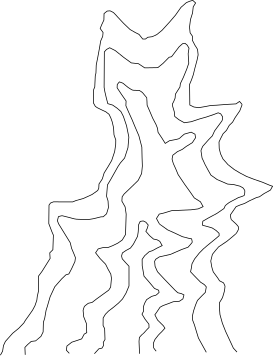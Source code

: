 <?xml version="1.0"?>
<!DOCTYPE ipe SYSTEM "ipe.dtd">
<ipe version="70218" creator="Ipe 7.2.20">
<info created="D:20210422165150" modified="D:20210430092901"/>
<ipestyle name="bettinacolors">
<color name="Bettina blue" value="0 0.4 0.796"/>
<color name="Bettina green" value="0.282 0.557 0"/>
<color name="Bettina yellow" value="1 0.604 0"/>
<color name="Bettina red" value="0.836 0 0.289"/>
</ipestyle>
<ipestyle name="tuecolors">
<color name="TUe red" value="0.967 0.192 0.192"/>
<color name="TUe cyan" value="0 0.635 0.871"/>
<color name="TUe blue" value="0 0.4 0.8"/>
<color name="TUe green" value="0.518 0.824 0"/>
<color name="TUe orange" value="1 0.604 0"/>
<color name="TUe darkred" value="0.839 0 0.29"/>
<color name="TUe darkpink" value="0.839 0 0.482"/>
<color name="TUe purple" value="0.678 0.125 0.678"/>
<color name="TUe darkblue" value="0.063 0.063 0.451"/>
<color name="TUe yellow" value="1 0.867 0"/>
<color name="TUe lime" value="0.808 0.875 0"/>
<color name="TUe aqua" value="0 0.675 0.51"/>
<color name="TUe marine" value="0 0.573 0.71"/>
</ipestyle>
<ipestyle name="extendedcolors">
<color name="CB light blue" value="0.651 0.807 0.89"/>
<color name="CB dark blue" value="0.121 0.47 0.705"/>
<color name="CB light green" value="0.698 0.874 0.541"/>
<color name="CB dark green" value="0.2 0.627 0.172"/>
<color name="CB light red" value="0.984 0.603 0.6"/>
<color name="CB dark red" value="0.89 0.102 0.109"/>
<color name="CB light orange" value="0.992 0.749 0.435"/>
<color name="CB dark orange" value="1 0.498 0"/>
<color name="CB light purple" value="0.792 0.698 0.839"/>
<color name="CB dark purple" value="0.415 0.239 0.603"/>
<color name="CB yellow" value="1 1 0.6"/>
<color name="CB brown" value="0.694 0.349 0.157"/>
<color name="CART 1" value="0.145 0.737 0.612"/>
<color name="CART 2" value="0.533 0.78 0.396"/>
<color name="CART 3" value="0.561 0.737 0.757"/>
<color name="CART 4" value="0.604 0.839 0.741"/>
<color name="CART 5" value="0.706 0.592 0.506"/>
<color name="CART 6" value="0.733 0.718 0.349"/>
<color name="CART 7" value="0.831 0.878 0.353"/>
<color name="CART 8" value="0.835 0.725 0.541"/>
<color name="CART 9" value="0.867 0.529 0.475"/>
<color name="CART 10" value="0.996 0.965 0.608"/>
<color name="CART 11" value="0.996 0.859 0.706"/>
<color name="CART 12" value="0.98 0.714 0.58"/>
<color name="CART 13" value="1 0.8 0.302"/>
<color name="Gray 0.0" value="0"/>
<color name="Gray 0.1" value="0.1"/>
<color name="Gray 0.2" value="0.2"/>
<color name="Gray 0.3" value="0.3"/>
<color name="Gray 0.4" value="0.4"/>
<color name="Gray 0.5" value="0.5"/>
<color name="Gray 0.6" value="0.6"/>
<color name="Gray 0.7" value="0.7"/>
<color name="Gray 0.8" value="0.8"/>
<color name="Gray 0.9" value="0.9"/>
<color name="Gray 1.0" value="1"/>
<dashstyle name="W dashed normal" value="[1 1.7] 0"/>
<dashstyle name="W dashed heavier" value="[2 3] 0"/>
<dashstyle name="W dashed fat" value="[3 5.1] 0"/>
<dashstyle name="W dashed ultrafat" value="[5 8.5] 0"/>
<dashstyle name="W dot normal" value="[0.01 0.8] 0"/>
<dashstyle name="W dot heavier" value="[0.01 1.6] 0"/>
<dashstyle name="W dot fat" value="[0.01 2.4] 0"/>
<dashstyle name="W dot ultrafat" value="[0.01 4] 0"/>
</ipestyle>
<ipestyle name="grids">
<gridsize name="1 pt" value="1"/>
<gridsize name="2 pts" value="2"/>
<gridsize name="4 pts" value="4"/>
<gridsize name="8 pts (~3 mm)" value="8"/>
<gridsize name="16 pts (~6 mm)" value="16"/>
<gridsize name="32 pts (~12 mm)" value="32"/>
<gridsize name="10 pts (~3.5 mm)" value="10"/>
<gridsize name="20 pts (~7 mm)" value="20"/>
<gridsize name="14 pts (~5 mm)" value="14"/>
<gridsize name="28 pts (~10 mm)" value="28"/>
<gridsize name="56 pts (~20 mm)" value="56"/>
<anglesize name="90 deg" value="90"/>
<anglesize name="60 deg" value="60"/>
<anglesize name="45 deg" value="45"/>
<anglesize name="30 deg" value="30"/>
<anglesize name="22.5 deg" value="22.5"/>
<anglesize name="10 deg" value="10"/>
<anglesize name="5 deg" value="5"/>
</ipestyle>
<ipestyle name="sizes">
<pen name="heavier" value="0.8"/>
<pen name="fat" value="1.2"/>
<pen name="ultrafat" value="2"/>
<pen name="1" value="1"/>
<pen name="2" value="2"/>
<pen name="3" value="3"/>
<pen name="4" value="4"/>
<pen name="5" value="5"/>
<pen name="6" value="6"/>
<pen name="7" value="7"/>
<pen name="8" value="8"/>
<pen name="9" value="9"/>
<pen name="10" value="10"/>
<symbolsize name="large" value="5"/>
<symbolsize name="1" value="1"/>
<symbolsize name="2" value="2"/>
<symbolsize name="3" value="3"/>
<symbolsize name="4" value="4"/>
<symbolsize name="5" value="5"/>
<symbolsize name="6" value="6"/>
<symbolsize name="7" value="7"/>
<symbolsize name="8" value="8"/>
<symbolsize name="9" value="9"/>
<symbolsize name="10" value="10"/>
<symbolsize name="small" value="2"/>
<symbolsize name="tiny" value="1.1"/>
<arrowsize name="large" value="10"/>
<arrowsize name="small" value="5"/>
<arrowsize name="tiny" value="3"/>
</ipestyle>
<ipestyle name="text">
<textsize name="large" value="\large"/>
<textsize name="small" value="\small"/>
<textsize name="tiny" value="\tiny"/>
<textsize name="Large" value="\Large"/>
<textsize name="LARGE" value="\LARGE"/>
<textsize name="huge" value="\huge"/>
<textsize name="Huge" value="\Huge"/>
<textsize name="footnote" value="\footnotesize"/>
<textstyle name="center" begin="\begin{center}" end="\end{center}"/>
<textstyle name="itemize" begin="\begin{itemize}" end="\end{itemize}"/>
<textstyle name="item" begin="\begin{itemize}\item{}" end="\end{itemize}"/>
</ipestyle>
<ipestyle name="transparency">
<opacity name="10%" value="0.1"/>
<opacity name="20%" value="0.2"/>
<opacity name="30%" value="0.3"/>
<opacity name="40%" value="0.4"/>
<opacity name="50%" value="0.5"/>
<opacity name="60%" value="0.6"/>
<opacity name="70%" value="0.7"/>
<opacity name="80%" value="0.8"/>
<opacity name="90%" value="0.9"/>
</ipestyle>
<ipestyle name="trimmed">
<symbol name="arrow/arc(spx)">
<path stroke="sym-stroke" fill="sym-stroke" pen="sym-pen">
0 0 m
-1 0.333 l
-1 -0.333 l
h
</path>
</symbol>
<symbol name="arrow/farc(spx)">
<path stroke="sym-stroke" fill="white" pen="sym-pen">
0 0 m
-1 0.333 l
-1 -0.333 l
h
</path>
</symbol>
<symbol name="arrow/ptarc(spx)">
<path stroke="sym-stroke" fill="sym-stroke" pen="sym-pen">
0 0 m
-1 0.333 l
-0.8 0 l
-1 -0.333 l
h
</path>
</symbol>
<symbol name="arrow/fptarc(spx)">
<path stroke="sym-stroke" fill="white" pen="sym-pen">
0 0 m
-1 0.333 l
-0.8 0 l
-1 -0.333 l
h
</path>
</symbol>
<symbol name="mark/circle(sx)" transformations="translations">
<path fill="sym-stroke">
0.6 0 0 0.6 0 0 e
0.4 0 0 0.4 0 0 e
</path>
</symbol>
<symbol name="mark/disk(sx)" transformations="translations">
<path fill="sym-stroke">
0.6 0 0 0.6 0 0 e
</path>
</symbol>
<symbol name="mark/fdisk(sfx)" transformations="translations">
<group>
<path fill="sym-fill">
0.5 0 0 0.5 0 0 e
</path>
<path fill="sym-stroke" fillrule="eofill">
0.6 0 0 0.6 0 0 e
0.4 0 0 0.4 0 0 e
</path>
</group>
</symbol>
<symbol name="mark/box(sx)" transformations="translations">
<path fill="sym-stroke" fillrule="eofill">
-0.6 -0.6 m
0.6 -0.6 l
0.6 0.6 l
-0.6 0.6 l
h
-0.4 -0.4 m
0.4 -0.4 l
0.4 0.4 l
-0.4 0.4 l
h
</path>
</symbol>
<symbol name="mark/square(sx)" transformations="translations">
<path fill="sym-stroke">
-0.6 -0.6 m
0.6 -0.6 l
0.6 0.6 l
-0.6 0.6 l
h
</path>
</symbol>
<symbol name="mark/fsquare(sfx)" transformations="translations">
<group>
<path fill="sym-fill">
-0.5 -0.5 m
0.5 -0.5 l
0.5 0.5 l
-0.5 0.5 l
h
</path>
<path fill="sym-stroke" fillrule="eofill">
-0.6 -0.6 m
0.6 -0.6 l
0.6 0.6 l
-0.6 0.6 l
h
-0.4 -0.4 m
0.4 -0.4 l
0.4 0.4 l
-0.4 0.4 l
h
</path>
</group>
</symbol>
<symbol name="mark/cross(sx)" transformations="translations">
<group>
<path fill="sym-stroke">
-0.43 -0.57 m
0.57 0.43 l
0.43 0.57 l
-0.57 -0.43 l
h
</path>
<path fill="sym-stroke">
-0.43 0.57 m
0.57 -0.43 l
0.43 -0.57 l
-0.57 0.43 l
h
</path>
</group>
</symbol>
<symbol name="arrow/fnormal(spx)">
<path stroke="sym-stroke" fill="white" pen="sym-pen">
0 0 m
-1 0.333 l
-1 -0.333 l
h
</path>
</symbol>
<symbol name="arrow/pointed(spx)">
<path stroke="sym-stroke" fill="sym-stroke" pen="sym-pen">
0 0 m
-1 0.333 l
-0.8 0 l
-1 -0.333 l
h
</path>
</symbol>
<symbol name="arrow/fpointed(spx)">
<path stroke="sym-stroke" fill="white" pen="sym-pen">
0 0 m
-1 0.333 l
-0.8 0 l
-1 -0.333 l
h
</path>
</symbol>
<symbol name="arrow/linear(spx)">
<path stroke="sym-stroke" pen="sym-pen">
-1 0.333 m
0 0 l
-1 -0.333 l
</path>
</symbol>
<symbol name="arrow/fdouble(spx)">
<path stroke="sym-stroke" fill="white" pen="sym-pen">
0 0 m
-1 0.333 l
-1 -0.333 l
h
-1 0 m
-2 0.333 l
-2 -0.333 l
h
</path>
</symbol>
<symbol name="arrow/double(spx)">
<path stroke="sym-stroke" fill="sym-stroke" pen="sym-pen">
0 0 m
-1 0.333 l
-1 -0.333 l
h
-1 0 m
-2 0.333 l
-2 -0.333 l
h
</path>
</symbol>
<tiling name="falling" angle="-60" step="4" width="1"/>
<tiling name="rising" angle="30" step="4" width="1"/>
</ipestyle>
<page>
<layer name="alpha"/>
<layer name="beta"/>
<view layers="alpha beta" active="alpha"/>
<path layer="alpha" matrix="0.800245 0 0 -0.800245 35.9179 365.92" stroke="0" pen="0.264" cap="0" join="0">
35.5468 218.059 m
36.5491 216.254 l
36.95 213.715 l
37.8186 211.845 l
41.0593 208.203 l
43.7988 205.965 l
46.104 203.559 l
46.7722 202.423 l
48.4426 200.085 l
50.0462 197.779 l
51.1153 195.775 l
51.9505 193.336 l
52.151 191.632 l
52.6855 189.26 l
52.6855 182.512 l
52.6855 182.512
54.2223 180.474
54.2891 180.34 c
54.3559 180.206
57.9307 174.527
57.9307 174.527 c
57.7636 172.021 l
59.1668 170.618 l
59.4007 164.07 l
58.7325 162.533 l
57.7636 159.994 l
57.3293 158.858 l
57.4295 150.54 l
58.0977 149.604 l
59.4341 149.07 l
68.0535 149.103 l
69.6237 148.468 l
72.8644 147.566 l
76.8066 145.762 l
79.3456 143.958 l
79.8134 142.956 l
79.9136 141.051 l
81.417 138.746 l
82.2188 136.107 l
84.0563 133.134 l
85.6265 130.461 l
86.9628 126.452 l
87.4305 123.245 l
87.464 121.207 l
86.6621 118.935 l
86.4617 115.694 l
85.8603 113.088 l
85.2256 111.318 l
84.4572 109.714 l
82.9538 108.545 l
81.2833 107.776 l
79.2454 106.774 l
78.2766 106.139 l
77.4079 104.569 l
77.4079 102.598 l
77.5082 98.589 l
78.0093 97.3863 l
78.2432 92.375 l
78.5438 91.1389 l
78.6775 87.4974 l
79.3791 83.9894 l
80.0472 80.3813 l
80.682 76.6729 l
81.584 74.635 l
81.7511 72.8978 l
80.4481 71.0937 l
80.4481 71.0937
80.8824 69.9912
81.0829 69.4901 c
81.2833 68.9889
82.1186 67.2851
82.1186 67.2851 c
82.1854 64.3785 l
83.5885 63.2426 l
84.8915 63.1424 l
84.8915 63.1424
86.0942 63.677
86.4283 63.9108 c
86.7624 64.1447
88.366 65.9822
88.366 65.9822 c
90.9719 68.7551 l
93.9118 71.5614 l
96.1836 72.8643 l
97.9543 73.7664 l
99.5913 75.8377 l
100.794 75.8377 l
101.863 75.0359 l
103.868 74.7686 l
105.906 73.8332 l
108.278 71.8955 l
111.752 68.0869 l
114.325 65.0801 l
116.797 61.5722 l
119.236 59.4341 l
120.806 58.7993 l
122.109 58.4318 l
123.378 59.6011 l
122.309 61.3383 l
122.009 64.0779 l
121.073 67.0512 l
120.639 70.4589 l
120.906 73.0314 l
121.942 74.5348 l
121.908 76.3723 l
123.144 78.7443 l
123.144 78.7443
124.214 80.2811
124.247 80.4815 c
124.28 80.682
124.514 82.9538
124.514 82.9538 c
124.046 85.259 l
124.046 85.259
122.977 89.0676
122.977 89.2346 c
122.977 89.4016
122.343 91.8739
122.343 91.8739 c
121.574 94.0789 l
120.672 96.217 l
120.772 105.505 l
122.61 106.407 l
124.781 106.707 l
127.888 106.173 l
127.888 106.173
130.127 105.705
130.261 105.705 c
130.394 105.705
132.666 105.605
132.666 105.605 c
136.809 105.271 l
141.553 105.004 l
143.123 103.901 l
143.123 103.901
144.359 105.204
144.292 105.371 c
144.225 105.538
143.39 107.877
143.256 108.111 c
143.123 108.344
141.152 111.184
141.152 111.184 c
140.016 113.222 l
138.512 114.659 l
137.276 116.897 l
135.74 118.434 l
134.637 120.572 l
133.902 122.142 l
134.002 125.082 l
134.604 127.488 l
135.673 129.759 l
137.978 132.365 l
140.751 134.537 l
143.323 136.074 l
146.297 137.644 l
149.871 139.014 l
153.48 140.25 l
156.653 141.586 l
157.99 142.054 l
157.054 143.758 l
154.215 145.328 l
152.076 146.798 l
150.773 147.132 l
147.666 148.568 l
145.395 149.805 l
143.323 150.506 l
141.586 151.241 l
140.45 152.878 l
139.014 154.95 l
139.014 154.95
139.281 156.987
139.414 157.054 c
139.548 157.121
140.584 158.157
140.851 158.357 c
141.118 158.558
141.653 159.059
141.887 159.359 c
142.121 159.66
142.622 160.195
142.655 160.328 c
142.689 160.462
142.689 161.297
142.588 161.631 c
142.488 161.965
141.753 163.034
141.72 163.201 c
141.686 163.368
137.51 166.776
137.51 166.776 c
137.51 166.776
133.869 169.248
133.735 169.315 c
133.601 169.382
130.996 172.556
130.929 172.69 c
130.862 172.823
130.194 175.563
130.194 175.696 c
130.194 175.83
130.595 177.834
130.595 178.135 c
130.595 178.436
131.33 180.607
131.33 180.607 c
133.334 183.313 l
134.136 184.583 l
135.907 185.485 l
135.907 185.485
136.575 186.688
136.608 186.988 c
136.642 187.289
136.374 189.127
136.274 189.461 c
136.174 189.795
135.639 191.766
135.472 192.167 c
135.305 192.568
134.169 194.305
134.169 194.305 c
134.069 196.443 l
134.336 199.784 l
135.405 203.626 l
136.875 207.368 l
140.35 214.851 l
141.987 216.655 l
</path>
<path matrix="0.800245 0 0 -0.800245 35.9179 365.92" stroke="0" pen="0.264" cap="0" join="0">
46.7273 217.88 m
46.5856 214.549 l
47.814 213.273 l
49.4204 211.856 l
49.4204 211.856
51.3103 211.643
51.4048 211.619 c
51.4993 211.596
53.7907 209.611
53.7907 209.611 c
54.7829 207.603 l
54.901 203.233 l
55.4916 201.438 l
56.1058 197.894 l
56.6019 196.335 l
57.9307 191.766 l
60.0354 187.256 l
63.109 183.748 l
65.0133 181.91 l
66.3497 181.509 l
67.6192 179.104 l
69.0892 175.93 l
69.323 174.193 l
68.6549 172.489 l
67.5858 169.983 l
66.9844 167.478 l
61.7393 158.959 l
61.2047 157.555 l
61.6724 155.718 l
61.6724 155.718
63.0756 155.284
63.3763 155.317 c
63.677 155.35
66.7172 156.152
66.7172 156.152 c
66.7172 156.152
68.9889 156.854
69.891 156.887 c
70.793 156.921
74.0337 157.021
74.5682 157.054 c
75.1027 157.088
77.6084 156.62
77.6084 156.62 c
80.8156 155.818 l
81.8179 155.785 l
83.3213 154.448 l
84.1565 151.675 l
83.9894 148.669 l
83.3213 146.564 l
83.7222 141.452 l
85.1253 139.114 l
88.4662 133.167 l
89.5353 131.563 l
91.4396 129.358 l
92.943 124.715 l
93.3439 119.937 l
92.3082 114.826 l
90.8716 110.583 l
89.7692 108.445 l
88.0319 106.908 l
86.0608 105.538 l
83.8892 104.903 l
83.2545 102.531 l
82.5529 99.5245 l
82.2188 97.5534 l
82.319 81.6174 l
83.2879 80.5149 l
84.7244 79.7465 l
87.2301 81.0161 l
91.0053 84.0563 l
94.4464 86.5619 l
97.687 86.9294 l
100.493 88.8003 l
106.373 88.7001 l
108.745 86.7624 l
111.451 84.0229 l
112.554 83.789 l
115.962 79.3122 l
117.532 77.9091 l
118.601 77.742 l
119.603 78.5772 l
120.405 79.947 l
120.405 79.947
120.071 82.0183
120.037 82.3858 c
120.004 82.7533
120.305 86.6956
120.305 86.6956 c
119.403 89.3348 l
117.866 93.0766 l
116.53 95.8495 l
116.329 97.4197 l
115.193 99.1904 l
114.291 100.627 l
114.158 102.398 l
113.489 104.035 l
112.988 104.937 l
113.055 106.106 l
113.79 108.545 l
113.99 110.65 l
115.861 112.12 l
118.334 113.489 l
121.407 113.022 l
125.116 111.785 l
128.189 110.917 l
131.63 109.748 l
133.535 109.013 l
134.67 109.48 l
135.506 110.783 l
135.506 110.783
135.606 112.12
135.205 112.688 c
134.804 113.255
132.031 116.997
131.931 117.131 c
131.831 117.264
130.895 119.403
130.895 119.403 c
129.225 121.106 l
126.586 124.08 l
126.586 124.08
125.784 125.784
125.784 126.051 c
125.784 126.318
126.285 129.392
126.285 129.392 c
126.285 129.392
127.588 132.065
127.621 132.265 c
127.655 132.465
130.26 137.042
130.26 137.042 c
133.067 139.047 l
137.811 141.085 l
140.484 141.285 l
143.323 142.02 l
144.66 142.755 l
144.66 142.755
145.528 143.791
145.528 144.125 c
145.528 144.459
145.461 145.829
145.294 146.13 c
145.127 146.43
142.588 147.165
142.588 147.165 c
142.588 147.165
140.584 148.301
140.35 148.368 c
140.116 148.435
138.446 149.404
138.446 149.404 c
138.446 149.404
136.842 150.573
136.742 150.74 c
136.642 150.907
136.14 152.076
136.14 152.076 c
132.933 154.281 l
128.958 156.419 l
126.619 157.789 l
126.452 159.56 l
126.452 159.56
127.788 159.994
127.989 159.994 c
128.189 159.994
130.862 160.829
130.862 160.829 c
132.599 161.965 l
133.935 163.235 l
133.969 164.304 l
131.797 166.141 l
128.557 168.781 l
126.853 170.251 l
124.982 172.155 l
123.779 173.692 l
122.944 174.727 l
121.741 176.966 l
121.474 178.803 l
121.106 180.541 l
122.777 182.311 l
125.617 185.218 l
127.321 186.32 l
128.189 187.323 l
127.755 189.795 l
126.151 191.398 l
124.214 193.403 l
123.378 195.407 l
122.51 197.98 l
121.942 200.385 l
122.042 202.29 l
122.844 204.394 l
123.612 206.967 l
124.648 210.341 l
126.619 213.916 l
128.189 216.756 l
</path>
<path matrix="0.800245 0 0 -0.800245 35.9179 365.92" stroke="0" pen="0.264" cap="0" join="0">
66.5501 217.223 m
65.2472 215.82 l
65.481 213.949 l
67.6526 212.212 l
70.2251 211.377 l
72.1294 210.709 l
73.2653 208.57 l
74.4012 207.936 l
74.2341 203.76 l
73.0314 200.753 l
72.7641 197.913 l
72.7641 197.913
73.165 196.343
73.3321 196.109 c
73.4991 195.875
75.1027 194.706
75.1027 194.706 c
76.84 194.305 l
78.8445 192.735 l
84.2901 188.793 l
85.1588 187.423 l
85.5262 183.447 l
85.2256 181.576 l
83.956 179.304 l
82.887 177.133 l
80.3479 174.527 l
78.3768 171.988 l
79.5461 170.251 l
79.5461 170.251
81.2499 169.716
81.584 169.683 c
81.9181 169.649
84.0563 169.583
84.0563 169.583 c
84.0563 169.583
85.9272 168.814
86.0608 168.781 c
86.1944 168.747
88.3326 167.678
88.3326 167.678 c
90.3705 166.242 l
91.8405 163.803 l
91.9741 159.827 l
92.1412 154.615 l
91.6734 151.341 l
90.2035 148.735 l
90.3371 146.798 l
91.2057 145.562 l
92.7759 144.058 l
94.413 142.488 l
97.52 139.448 l
99.0902 136.341 l
99.4243 132.967 l
99.2906 129.058 l
99.1904 124.447 l
97.8541 119.336 l
96.217 115.527 l
94.8139 112.153 l
93.2102 108.612 l
92.0075 105.839 l
92.1078 103.701 l
90.1032 100.827 l
88.0653 97.7538 l
88.1321 96.2838 l
89.0676 95.1145 l
89.0676 95.1145
90.4373 95.5154
90.8048 95.7827 c
91.1723 96.05
92.7425 97.4532
92.943 97.5534 c
93.1434 97.6536
94.6802 98.7895
95.2148 98.8563 c
95.7493 98.9231
98.0211 98.9231
98.0211 98.9231 c
99.4243 99.8586 l
99.4243 99.8586
101.329 102.097
101.395 102.231 c
101.462 102.364
101.562 105.605
101.562 105.605 c
102.832 108.511 l
104.068 111.418 l
105.571 114.291 l
106.24 115.995 l
106.474 117.766 l
108.211 120.372 l
109.714 122.777 l
111.618 121.574 l
111.618 121.574
113.255 121.24
113.389 121.24 c
113.523 121.24
115.928 120.772
116.095 120.539 c
116.262 120.305
118.3 118.601
118.3 118.601 c
121.374 117.732 l
123.111 118.634 l
123.345 120.238 l
121.908 122.443 l
119.202 124.113 l
117.365 125.483 l
115.193 126.485 l
113.122 128.089 l
112.788 129.826 l
112.788 129.826
113.255 131.73
113.389 131.931 c
113.523 132.131
114.425 134.203
114.425 134.203 c
115.527 136.842 l
118.434 141.152 l
120.906 144.593 l
122.777 147.299 l
125.55 149.036 l
126.753 151.241 l
124.514 152.243 l
121.374 152.644 l
112.554 153.045 l
109.046 154.114 l
107.008 154.582 l
105.772 156.553 l
105.772 156.553
107.075 159.092
107.208 159.126 c
107.342 159.159
110.75 161.665
110.75 161.665 c
110.75 161.665
113.59 162.968
113.957 163.101 c
114.325 163.235
117.432 164.738
117.432 164.738 c
120.405 165.507 l
121.574 165.707 l
121.574 165.707
121.908 166.977
121.875 167.211 c
121.841 167.444
119.971 169.482
119.971 169.482 c
116.997 170.551 l
112.019 172.723 l
107.075 173.825 l
105.438 174.894 l
104.937 175.83 l
105.137 178.068 l
106.24 180.541 l
109.58 184.115 l
114.124 188.826 l
115.36 189.962 l
116.997 190.363 l
118.133 190.931 l
117.665 192.735 l
116.062 193.804 l
113.322 194.004 l
111.451 194.739 l
108.712 195.742 l
107.376 196.477 l
105.672 199.016 l
105.037 199.884 l
106.273 202.256 l
108.879 204.829 l
109.58 205.898 l
108.144 207.501 l
108.144 207.501
106.707 208.871
106.574 209.072 c
106.44 209.272
105.07 211.009
105.07 211.009 c
104.369 212.68 l
104.369 212.68
104.369 214.484
104.469 214.718 c
104.569 214.952
105.638 216.254
105.638 216.254 c
</path>
<path matrix="0.800245 0 0 -0.800245 35.9179 365.92" stroke="0" pen="0.264" cap="0" join="0">
77.8422 217.39 m
79.8468 215.185 l
81.2499 214.885 l
81.9181 213.782 l
81.8513 212.245 l
82.6197 211.009 l
82.4526 206.098 l
81.7511 204.695 l
81.7845 201.321 l
82.7867 199.65 l
84.1899 198.214 l
86.4617 196.477 l
88.6667 194.639 l
90.4707 192.802 l
92.0743 190.129 l
93.4107 186.922 l
93.4107 178.035 l
91.8071 176.331 l
90.3705 174.694 l
90.0698 173.425 l
90.4373 172.055 l
92.1078 170.919 l
94.0789 169.85 l
95.3818 168.113 l
97.2527 164.605 l
97.5534 162.6 l
97.7538 159.326 l
98.4554 157.856 l
99.8252 157.656 l
100.994 158.224 l
102.064 159.493 l
101.596 161.063 l
100.994 162.333 l
102.665 164.271 l
104.436 165.807 l
106.039 166.141 l
107.242 166.81 l
108.344 168.747 l
106.039 169.883 l
103.901 171.053 l
102.464 171.52 l
100.493 173.257 l
99.324 174.928 l
99.3574 177.868 l
99.6915 179.739 l
100.159 182.512 l
102.297 184.951 l
104.87 188.024 l
106.741 188.826 l
106.941 189.828 l
106.941 189.828
105.739 191.031
105.438 191.098 c
105.137 191.165
103.701 191.532
103.534 191.632 c
103.366 191.732
101.329 193.069
101.329 193.069 c
101.329 193.069
100.66 194.338
100.527 194.539 c
100.393 194.739
99.9254 196.209
99.9254 196.209 c
99.9254 198.347 l
99.2572 199.584 l
100.66 201.889 l
102.364 204.094 l
102.431 205.597 l
102.431 205.597
100.994 206.967
100.928 207.134 c
100.861 207.301
99.6247 208.604
99.4577 208.637 c
99.2906 208.671
98.0879 210.074
98.0879 210.074 c
97.9209 211.845 l
98.1547 217.39 l
</path>
</page>
</ipe>
